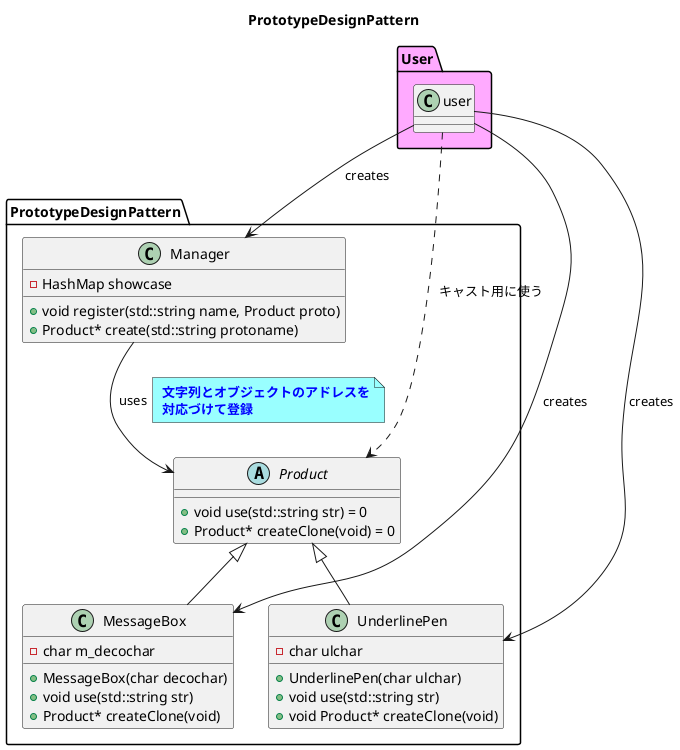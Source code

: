 @startuml
title PrototypeDesignPattern

package User #FFAAFF
{
    class user
}

package PrototypeDesignPattern
{
    class Manager
    {
        - HashMap showcase
        + void register(std::string name, Product proto)
        + Product* create(std::string protoname)
    }

    abstract class Product
    {
        + void use(std::string str) = 0
        + Product* createClone(void) = 0
    }
    class MessageBox
    {
        - char m_decochar
        + MessageBox(char decochar)
        + void use(std::string str)
        + Product* createClone(void)
    }
    class UnderlinePen
    {
        - char ulchar
        + UnderlinePen(char ulchar)
        + void use(std::string str)
        + void Product* createClone(void)
    }
}

user --> Manager : creates
user ..> Product : キャスト用に使う
user --> MessageBox : creates
user --> UnderlinePen : creates

Product <|-- MessageBox
Product <|-- UnderlinePen

Manager --> Product : uses
note right on link #99FFFF
<font color=blue><b> 文字列とオブジェクトのアドレスを
<font color=blue><b> 対応づけて登録
end note

@enduml